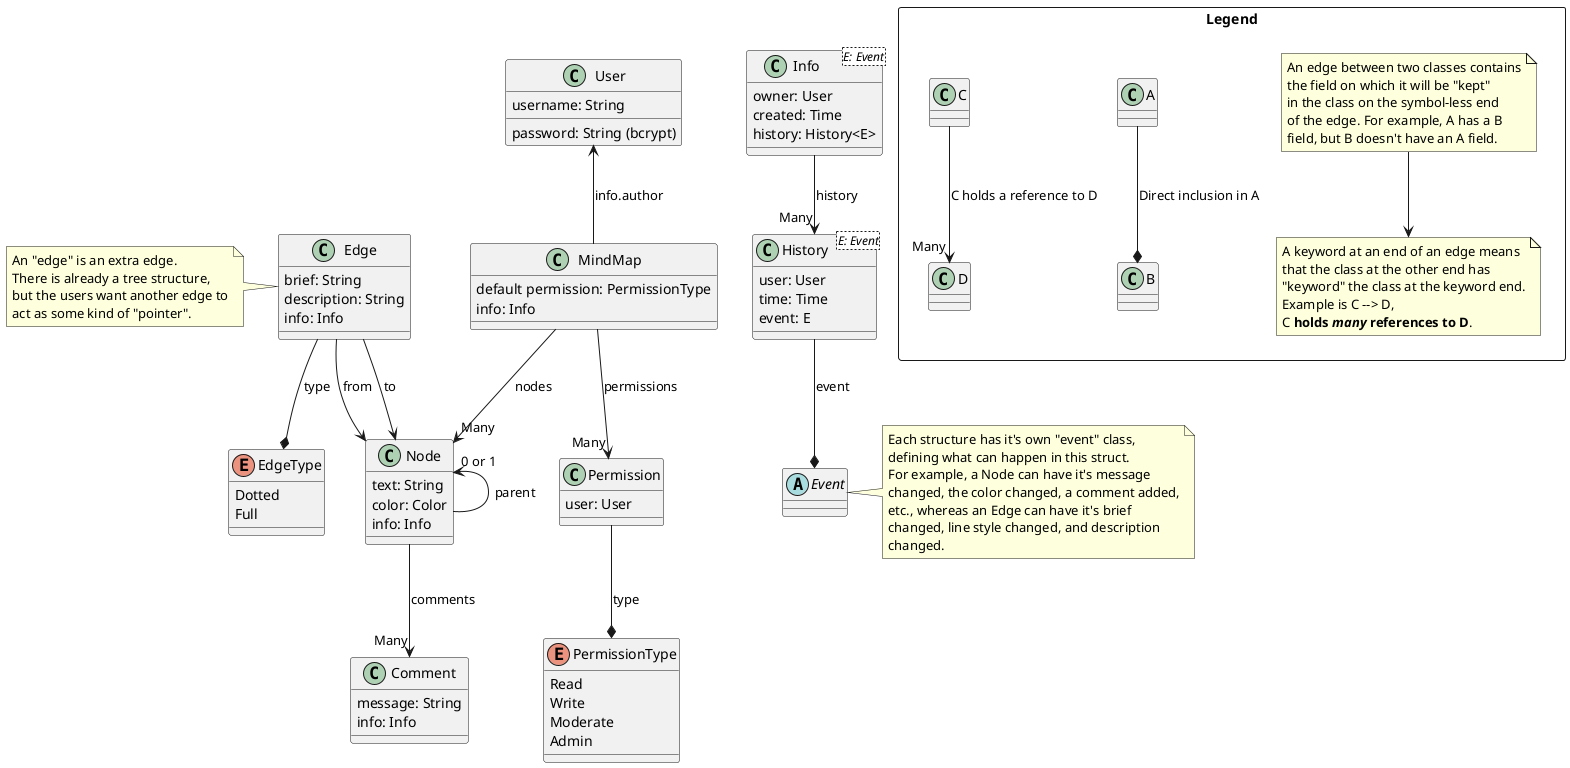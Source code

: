 @startuml

class MindMap {
	default permission: PermissionType
	info: Info
}

MindMap --> "Many" Node : nodes
MindMap --> "Many" Permission : permissions

class Permission {
	user: User
}

Permission --* PermissionType : type

enum PermissionType {
	Read
	Write
	Moderate
	Admin
}

class Node {
	text: String
	color: Color
	info: Info
}

Node "0 or 1" <-- Node : parent

class Comment {
	message: String
	info: Info
}

Node --> "Many" Comment : comments

class Edge {
	brief: String
	description: String
	info: Info
}

note left of Edge
	An "edge" is an extra edge. 
	There is already a tree structure,
	but the users want another edge to
	act as some kind of "pointer".
end note

Edge --> Node : from
Edge --> Node : to

enum EdgeType {
	Dotted
	Full
}

Edge --* EdgeType : type

class User {
	username: String
	password: String (bcrypt)
}

User <-- MindMap : info.author

class Info<E: Event> {
	owner: User
	created: Time
	history: History<E>
}

class History<E: Event> {
	user: User
	time: Time
	event: E
}

abstract class Event

Info --> "Many" History : history
History --* Event : event

note right of Event
	Each structure has it's own "event" class,
	defining what can happen in this struct.
	For example, a Node can have it's message
	changed, the color changed, a comment added,
	etc., whereas an Edge can have it's brief
	changed, line style changed, and description
	changed.
end note

package Legend <<Rectangle>> {
	class A
	class B
	A --* B : Direct inclusion in A

	class C
	class D
	C --> "Many" D : C holds a reference to D

	together {
		note as legend_note_1
			An edge between two classes contains
			the field on which it will be "kept"
			in the class on the symbol-less end
			of the edge. For example, A has a B
			field, but B doesn't have an A field.
		end note

		note as legend_note_2
			A keyword at an end of an edge means
			that the class at the other end has
			"keyword" the class at the keyword end.
			Example is C --> D,
			C <b>holds <i>many</i> references to D</b>.
		end note

		legend_note_1 -down-> legend_note_2
	}
}

@enduml
